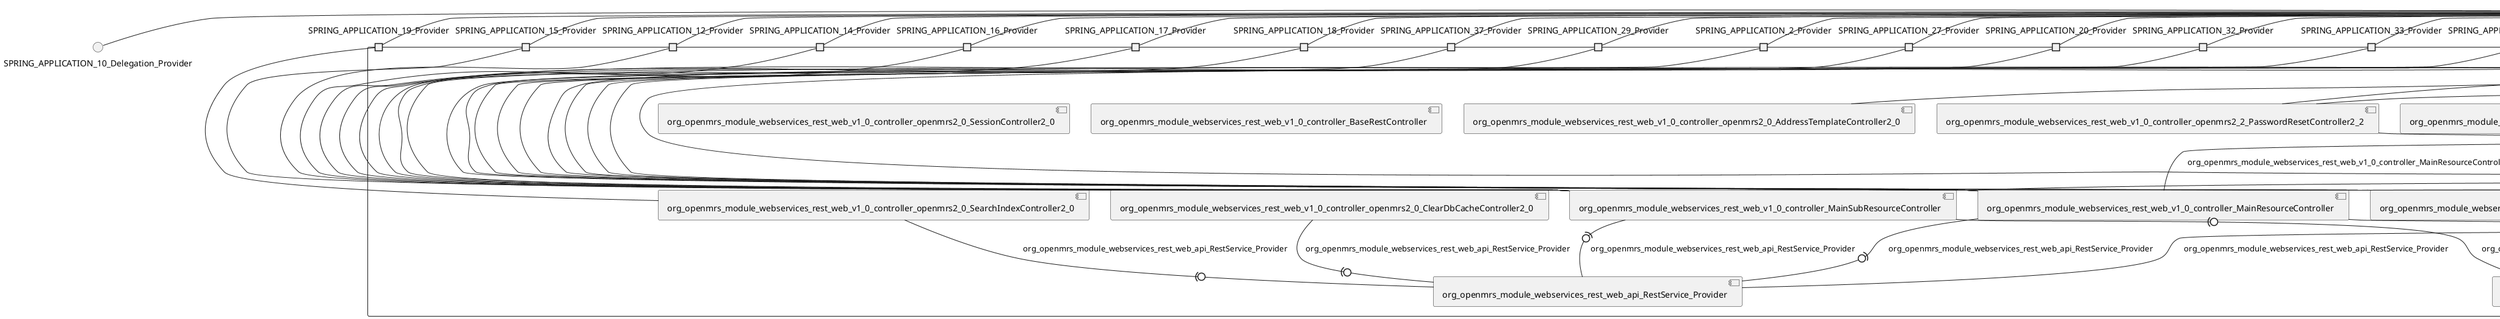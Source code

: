 @startuml
skinparam fixCircleLabelOverlapping true
skinparam componentStyle uml2
() SPRING_APPLICATION_10_Delegation_Provider
() SPRING_APPLICATION_11_Delegation_Provider
() SPRING_APPLICATION_12_Delegation_Provider
() SPRING_APPLICATION_13_Delegation_Provider
() SPRING_APPLICATION_14_Delegation_Provider
() SPRING_APPLICATION_15_Delegation_Provider
() SPRING_APPLICATION_16_Delegation_Provider
() SPRING_APPLICATION_17_Delegation_Provider
() SPRING_APPLICATION_18_Delegation_Provider
() SPRING_APPLICATION_19_Delegation_Provider
() SPRING_APPLICATION_20_Delegation_Provider
() SPRING_APPLICATION_21_Delegation_Provider
() SPRING_APPLICATION_22_Delegation_Provider
() SPRING_APPLICATION_23_Delegation_Provider
() SPRING_APPLICATION_24_Delegation_Provider
() SPRING_APPLICATION_25_Delegation_Provider
() SPRING_APPLICATION_26_Delegation_Provider
() SPRING_APPLICATION_27_Delegation_Provider
() SPRING_APPLICATION_28_Delegation_Provider
() SPRING_APPLICATION_29_Delegation_Provider
() SPRING_APPLICATION_2_Delegation_Provider
() SPRING_APPLICATION_30_Delegation_Provider
() SPRING_APPLICATION_31_Delegation_Provider
() SPRING_APPLICATION_32_Delegation_Provider
() SPRING_APPLICATION_33_Delegation_Provider
() SPRING_APPLICATION_34_Delegation_Provider
() SPRING_APPLICATION_35_Delegation_Provider
() SPRING_APPLICATION_36_Delegation_Provider
() SPRING_APPLICATION_37_Delegation_Provider
() SPRING_APPLICATION_38_Delegation_Provider
() SPRING_APPLICATION_3_Delegation_Provider
() SPRING_APPLICATION_4_Delegation_Provider
() SPRING_APPLICATION_5_Delegation_Provider
() SPRING_APPLICATION_6_Delegation_Provider
() SPRING_APPLICATION_7_Delegation_Provider
() SPRING_APPLICATION_8_Delegation_Provider
() SPRING_APPLICATION_9_Delegation_Provider
() SPRING_APPLICATION_Delegation_Provider
() SPRING_APPLICATION_module_webservices_rest_apiDocs_Delegation_Provider
() SPRING_APPLICATION_module_webservices_rest_settings_Delegation_Provider
() SPRING_APPLICATION_module_webservices_rest_swagger_json_Delegation_Provider
() SPRING_APPLICATION_rest_unknownResource_Delegation_Provider
() SPRING_APPLICATION_rest_v1_form_value_Delegation_Provider
() SPRING_APPLICATION_rest_v1_hl7_Delegation_Provider
() SPRING_APPLICATION_value_Delegation_Provider
rectangle System {
[org_openmrs_api_DatatypeService_Provider] [[openmrs-openmrs-core.repository#_Ia0l13x4Ee-H8NUlmHA4RA]]
[org_openmrs_api_FormService_Provider] [[openmrs-openmrs-core.repository#_Ia0l13x4Ee-H8NUlmHA4RA]]
[org_openmrs_api_ObsService_Provider] [[openmrs-openmrs-core.repository#_Ia0l13x4Ee-H8NUlmHA4RA]]
[org_openmrs_api_UserService_Provider] [[openmrs-openmrs-core.repository#_Ia0l13x4Ee-H8NUlmHA4RA]]
[org_openmrs_module_webservices_rest_web_api_RestService_Provider] [[openmrs-openmrs-core.repository#_Ia0l13x4Ee-H8NUlmHA4RA]]
[org_openmrs_module_webservices_rest_web_controller_SettingsFormController] [[openmrs-openmrs-core.repository#_Ia0l13x4Ee-H8NUlmHA4RA]]
[org_openmrs_module_webservices_rest_web_controller_SwaggerDocController] [[openmrs-openmrs-core.repository#_Ia0l13x4Ee-H8NUlmHA4RA]]
[org_openmrs_module_webservices_rest_web_controller_SwaggerSpecificationController] [[openmrs-openmrs-core.repository#_Ia0l13x4Ee-H8NUlmHA4RA]]
[org_openmrs_module_webservices_rest_web_v1_0_controller_BaseRestController] [[openmrs-openmrs-core.repository#_Ia0l13x4Ee-H8NUlmHA4RA]]
[org_openmrs_module_webservices_rest_web_v1_0_controller_BaseUriSetup] [[openmrs-openmrs-core.repository#_Ia0l13x4Ee-H8NUlmHA4RA]]
[org_openmrs_module_webservices_rest_web_v1_0_controller_MainResourceController] [[openmrs-openmrs-core.repository#_Ia0l13x4Ee-H8NUlmHA4RA]]
[org_openmrs_module_webservices_rest_web_v1_0_controller_MainSubResourceController] [[openmrs-openmrs-core.repository#_Ia0l13x4Ee-H8NUlmHA4RA]]
[org_openmrs_module_webservices_rest_web_v1_0_controller_UnknownResourceController] [[openmrs-openmrs-core.repository#_Ia0l13x4Ee-H8NUlmHA4RA]]
[org_openmrs_module_webservices_rest_web_v1_0_controller_openmrs1_8_ChangePasswordController1_8] [[openmrs-openmrs-core.repository#_Ia0l13x4Ee-H8NUlmHA4RA]]
[org_openmrs_module_webservices_rest_web_v1_0_controller_openmrs1_8_HL7MessageController1_8] [[openmrs-openmrs-core.repository#_Ia0l13x4Ee-H8NUlmHA4RA]]
[org_openmrs_module_webservices_rest_web_v1_0_controller_openmrs1_8_ObsComplexValueController1_8] [[openmrs-openmrs-core.repository#_Ia0l13x4Ee-H8NUlmHA4RA]]
[org_openmrs_module_webservices_rest_web_v1_0_controller_openmrs1_9_ClobDatatypeStorageController] [[openmrs-openmrs-core.repository#_Ia0l13x4Ee-H8NUlmHA4RA]]
[org_openmrs_module_webservices_rest_web_v1_0_controller_openmrs1_9_ConceptReferenceController1_9] [[openmrs-openmrs-core.repository#_Ia0l13x4Ee-H8NUlmHA4RA]]
[org_openmrs_module_webservices_rest_web_v1_0_controller_openmrs1_9_FormResourceController1_9] [[openmrs-openmrs-core.repository#_Ia0l13x4Ee-H8NUlmHA4RA]]
[org_openmrs_module_webservices_rest_web_v1_0_controller_openmrs1_9_SessionController1_9] [[openmrs-openmrs-core.repository#_Ia0l13x4Ee-H8NUlmHA4RA]]
[org_openmrs_module_webservices_rest_web_v1_0_controller_openmrs2_0_AddressTemplateController2_0] [[openmrs-openmrs-core.repository#_Ia0l13x4Ee-H8NUlmHA4RA]]
[org_openmrs_module_webservices_rest_web_v1_0_controller_openmrs2_0_ClearDbCacheController2_0] [[openmrs-openmrs-core.repository#_Ia0l13x4Ee-H8NUlmHA4RA]]
[org_openmrs_module_webservices_rest_web_v1_0_controller_openmrs2_0_ImplementationIdController2_0] [[openmrs-openmrs-core.repository#_Ia0l13x4Ee-H8NUlmHA4RA]]
[org_openmrs_module_webservices_rest_web_v1_0_controller_openmrs2_0_LocaleAndThemeConfigurationController2_0] [[openmrs-openmrs-core.repository#_Ia0l13x4Ee-H8NUlmHA4RA]]
[org_openmrs_module_webservices_rest_web_v1_0_controller_openmrs2_0_LoggedInUsersController2_0] [[openmrs-openmrs-core.repository#_Ia0l13x4Ee-H8NUlmHA4RA]]
[org_openmrs_module_webservices_rest_web_v1_0_controller_openmrs2_0_NameTemplateController2_0] [[openmrs-openmrs-core.repository#_Ia0l13x4Ee-H8NUlmHA4RA]]
[org_openmrs_module_webservices_rest_web_v1_0_controller_openmrs2_0_SearchIndexController2_0] [[openmrs-openmrs-core.repository#_Ia0l13x4Ee-H8NUlmHA4RA]]
[org_openmrs_module_webservices_rest_web_v1_0_controller_openmrs2_0_SessionController2_0] [[openmrs-openmrs-core.repository#_Ia0l13x4Ee-H8NUlmHA4RA]]
[org_openmrs_module_webservices_rest_web_v1_0_controller_openmrs2_0_VisitConfigurationController2_0] [[openmrs-openmrs-core.repository#_Ia0l13x4Ee-H8NUlmHA4RA]]
[org_openmrs_module_webservices_rest_web_v1_0_controller_openmrs2_2_PasswordResetController2_2] [[openmrs-openmrs-core.repository#_Ia0l13x4Ee-H8NUlmHA4RA]]
port SPRING_APPLICATION_10_Provider
SPRING_APPLICATION_10_Delegation_Provider - SPRING_APPLICATION_10_Provider
SPRING_APPLICATION_10_Provider - [org_openmrs_module_webservices_rest_web_v1_0_controller_openmrs2_0_AddressTemplateController2_0]
port SPRING_APPLICATION_11_Provider
SPRING_APPLICATION_11_Delegation_Provider - SPRING_APPLICATION_11_Provider
SPRING_APPLICATION_11_Provider - [org_openmrs_module_webservices_rest_web_v1_0_controller_openmrs2_2_PasswordResetController2_2]
port SPRING_APPLICATION_12_Provider
SPRING_APPLICATION_12_Delegation_Provider - SPRING_APPLICATION_12_Provider
SPRING_APPLICATION_12_Provider - [org_openmrs_module_webservices_rest_web_v1_0_controller_MainSubResourceController]
port SPRING_APPLICATION_13_Provider
SPRING_APPLICATION_13_Delegation_Provider - SPRING_APPLICATION_13_Provider
SPRING_APPLICATION_13_Provider - [org_openmrs_module_webservices_rest_web_v1_0_controller_openmrs1_8_ChangePasswordController1_8]
port SPRING_APPLICATION_14_Provider
SPRING_APPLICATION_14_Delegation_Provider - SPRING_APPLICATION_14_Provider
SPRING_APPLICATION_14_Provider - [org_openmrs_module_webservices_rest_web_v1_0_controller_MainSubResourceController]
port SPRING_APPLICATION_15_Provider
SPRING_APPLICATION_15_Delegation_Provider - SPRING_APPLICATION_15_Provider
SPRING_APPLICATION_15_Provider - [org_openmrs_module_webservices_rest_web_v1_0_controller_openmrs2_0_ClearDbCacheController2_0]
port SPRING_APPLICATION_16_Provider
SPRING_APPLICATION_16_Delegation_Provider - SPRING_APPLICATION_16_Provider
SPRING_APPLICATION_16_Provider - [org_openmrs_module_webservices_rest_web_v1_0_controller_MainSubResourceController]
port SPRING_APPLICATION_17_Provider
SPRING_APPLICATION_17_Delegation_Provider - SPRING_APPLICATION_17_Provider
SPRING_APPLICATION_17_Provider - [org_openmrs_module_webservices_rest_web_v1_0_controller_MainSubResourceController]
port SPRING_APPLICATION_18_Provider
SPRING_APPLICATION_18_Delegation_Provider - SPRING_APPLICATION_18_Provider
SPRING_APPLICATION_18_Provider - [org_openmrs_module_webservices_rest_web_v1_0_controller_MainSubResourceController]
port SPRING_APPLICATION_19_Provider
SPRING_APPLICATION_19_Delegation_Provider - SPRING_APPLICATION_19_Provider
SPRING_APPLICATION_19_Provider - [org_openmrs_module_webservices_rest_web_v1_0_controller_openmrs2_0_SearchIndexController2_0]
port SPRING_APPLICATION_20_Provider
SPRING_APPLICATION_20_Delegation_Provider - SPRING_APPLICATION_20_Provider
SPRING_APPLICATION_20_Provider - [org_openmrs_module_webservices_rest_web_v1_0_controller_MainResourceController]
port SPRING_APPLICATION_21_Provider
SPRING_APPLICATION_21_Delegation_Provider - SPRING_APPLICATION_21_Provider
SPRING_APPLICATION_21_Provider - [org_openmrs_module_webservices_rest_web_v1_0_controller_MainResourceController]
port SPRING_APPLICATION_22_Provider
SPRING_APPLICATION_22_Delegation_Provider - SPRING_APPLICATION_22_Provider
SPRING_APPLICATION_22_Provider - [org_openmrs_module_webservices_rest_web_v1_0_controller_openmrs1_9_ClobDatatypeStorageController]
port SPRING_APPLICATION_23_Provider
SPRING_APPLICATION_23_Delegation_Provider - SPRING_APPLICATION_23_Provider
SPRING_APPLICATION_23_Provider - [org_openmrs_module_webservices_rest_web_v1_0_controller_openmrs2_0_VisitConfigurationController2_0]
port SPRING_APPLICATION_24_Provider
SPRING_APPLICATION_24_Delegation_Provider - SPRING_APPLICATION_24_Provider
SPRING_APPLICATION_24_Provider - [org_openmrs_module_webservices_rest_web_v1_0_controller_openmrs1_9_ClobDatatypeStorageController]
port SPRING_APPLICATION_25_Provider
SPRING_APPLICATION_25_Delegation_Provider - SPRING_APPLICATION_25_Provider
SPRING_APPLICATION_25_Provider - [org_openmrs_module_webservices_rest_web_v1_0_controller_openmrs2_2_PasswordResetController2_2]
port SPRING_APPLICATION_26_Provider
SPRING_APPLICATION_26_Delegation_Provider - SPRING_APPLICATION_26_Provider
SPRING_APPLICATION_26_Provider - [org_openmrs_module_webservices_rest_web_v1_0_controller_openmrs2_0_LocaleAndThemeConfigurationController2_0]
port SPRING_APPLICATION_27_Provider
SPRING_APPLICATION_27_Delegation_Provider - SPRING_APPLICATION_27_Provider
SPRING_APPLICATION_27_Provider - [org_openmrs_module_webservices_rest_web_v1_0_controller_MainResourceController]
port SPRING_APPLICATION_28_Provider
SPRING_APPLICATION_28_Delegation_Provider - SPRING_APPLICATION_28_Provider
SPRING_APPLICATION_28_Provider - [org_openmrs_module_webservices_rest_web_v1_0_controller_openmrs2_0_LoggedInUsersController2_0]
port SPRING_APPLICATION_29_Provider
SPRING_APPLICATION_29_Delegation_Provider - SPRING_APPLICATION_29_Provider
SPRING_APPLICATION_29_Provider - [org_openmrs_module_webservices_rest_web_v1_0_controller_MainSubResourceController]
port SPRING_APPLICATION_2_Provider
SPRING_APPLICATION_2_Delegation_Provider - SPRING_APPLICATION_2_Provider
SPRING_APPLICATION_2_Provider - [org_openmrs_module_webservices_rest_web_v1_0_controller_MainSubResourceController]
port SPRING_APPLICATION_30_Provider
SPRING_APPLICATION_30_Delegation_Provider - SPRING_APPLICATION_30_Provider
SPRING_APPLICATION_30_Provider - [org_openmrs_module_webservices_rest_web_v1_0_controller_openmrs2_0_VisitConfigurationController2_0]
port SPRING_APPLICATION_31_Provider
SPRING_APPLICATION_31_Delegation_Provider - SPRING_APPLICATION_31_Provider
SPRING_APPLICATION_31_Provider - [org_openmrs_module_webservices_rest_web_v1_0_controller_openmrs1_9_SessionController1_9]
port SPRING_APPLICATION_32_Provider
SPRING_APPLICATION_32_Delegation_Provider - SPRING_APPLICATION_32_Provider
SPRING_APPLICATION_32_Provider - [org_openmrs_module_webservices_rest_web_v1_0_controller_MainResourceController]
port SPRING_APPLICATION_33_Provider
SPRING_APPLICATION_33_Delegation_Provider - SPRING_APPLICATION_33_Provider
SPRING_APPLICATION_33_Provider - [org_openmrs_module_webservices_rest_web_v1_0_controller_MainResourceController]
port SPRING_APPLICATION_34_Provider
SPRING_APPLICATION_34_Delegation_Provider - SPRING_APPLICATION_34_Provider
SPRING_APPLICATION_34_Provider - [org_openmrs_module_webservices_rest_web_v1_0_controller_openmrs1_9_ClobDatatypeStorageController]
port SPRING_APPLICATION_35_Provider
SPRING_APPLICATION_35_Delegation_Provider - SPRING_APPLICATION_35_Provider
SPRING_APPLICATION_35_Provider - [org_openmrs_module_webservices_rest_web_v1_0_controller_openmrs2_0_NameTemplateController2_0]
port SPRING_APPLICATION_36_Provider
SPRING_APPLICATION_36_Delegation_Provider - SPRING_APPLICATION_36_Provider
SPRING_APPLICATION_36_Provider - [org_openmrs_module_webservices_rest_web_v1_0_controller_MainResourceController]
port SPRING_APPLICATION_37_Provider
SPRING_APPLICATION_37_Delegation_Provider - SPRING_APPLICATION_37_Provider
SPRING_APPLICATION_37_Provider - [org_openmrs_module_webservices_rest_web_v1_0_controller_MainSubResourceController]
port SPRING_APPLICATION_38_Provider
SPRING_APPLICATION_38_Delegation_Provider - SPRING_APPLICATION_38_Provider
SPRING_APPLICATION_38_Provider - [org_openmrs_module_webservices_rest_web_v1_0_controller_openmrs1_9_ConceptReferenceController1_9]
port SPRING_APPLICATION_3_Provider
SPRING_APPLICATION_3_Delegation_Provider - SPRING_APPLICATION_3_Provider
SPRING_APPLICATION_3_Provider - [org_openmrs_module_webservices_rest_web_v1_0_controller_openmrs2_0_LocaleAndThemeConfigurationController2_0]
port SPRING_APPLICATION_4_Provider
SPRING_APPLICATION_4_Delegation_Provider - SPRING_APPLICATION_4_Provider
SPRING_APPLICATION_4_Provider - [org_openmrs_module_webservices_rest_web_v1_0_controller_openmrs1_8_ChangePasswordController1_8]
port SPRING_APPLICATION_5_Provider
SPRING_APPLICATION_5_Delegation_Provider - SPRING_APPLICATION_5_Provider
SPRING_APPLICATION_5_Provider - [org_openmrs_module_webservices_rest_web_v1_0_controller_openmrs1_9_SessionController1_9]
port SPRING_APPLICATION_6_Provider
SPRING_APPLICATION_6_Delegation_Provider - SPRING_APPLICATION_6_Provider
SPRING_APPLICATION_6_Provider - [org_openmrs_module_webservices_rest_web_v1_0_controller_openmrs2_0_ImplementationIdController2_0]
port SPRING_APPLICATION_7_Provider
SPRING_APPLICATION_7_Delegation_Provider - SPRING_APPLICATION_7_Provider
SPRING_APPLICATION_7_Provider - [org_openmrs_module_webservices_rest_web_v1_0_controller_openmrs1_9_SessionController1_9]
port SPRING_APPLICATION_8_Provider
SPRING_APPLICATION_8_Delegation_Provider - SPRING_APPLICATION_8_Provider
SPRING_APPLICATION_8_Provider - [org_openmrs_module_webservices_rest_web_v1_0_controller_MainSubResourceController]
port SPRING_APPLICATION_9_Provider
SPRING_APPLICATION_9_Delegation_Provider - SPRING_APPLICATION_9_Provider
SPRING_APPLICATION_9_Provider - [org_openmrs_module_webservices_rest_web_v1_0_controller_openmrs2_0_ImplementationIdController2_0]
port SPRING_APPLICATION_Provider
SPRING_APPLICATION_Delegation_Provider - SPRING_APPLICATION_Provider
SPRING_APPLICATION_Provider - [org_openmrs_module_webservices_rest_web_v1_0_controller_MainResourceController]
port SPRING_APPLICATION_module_webservices_rest_apiDocs_Provider
SPRING_APPLICATION_module_webservices_rest_apiDocs_Delegation_Provider - SPRING_APPLICATION_module_webservices_rest_apiDocs_Provider
SPRING_APPLICATION_module_webservices_rest_apiDocs_Provider - [org_openmrs_module_webservices_rest_web_controller_SwaggerDocController]
port SPRING_APPLICATION_module_webservices_rest_settings_Provider
SPRING_APPLICATION_module_webservices_rest_settings_Delegation_Provider - SPRING_APPLICATION_module_webservices_rest_settings_Provider
SPRING_APPLICATION_module_webservices_rest_settings_Provider - [org_openmrs_module_webservices_rest_web_controller_SettingsFormController]
port SPRING_APPLICATION_module_webservices_rest_swagger_json_Provider
SPRING_APPLICATION_module_webservices_rest_swagger_json_Delegation_Provider - SPRING_APPLICATION_module_webservices_rest_swagger_json_Provider
SPRING_APPLICATION_module_webservices_rest_swagger_json_Provider - [org_openmrs_module_webservices_rest_web_controller_SwaggerSpecificationController]
port SPRING_APPLICATION_rest_unknownResource_Provider
SPRING_APPLICATION_rest_unknownResource_Delegation_Provider - SPRING_APPLICATION_rest_unknownResource_Provider
SPRING_APPLICATION_rest_unknownResource_Provider - [org_openmrs_module_webservices_rest_web_v1_0_controller_UnknownResourceController]
port SPRING_APPLICATION_rest_v1_form_value_Provider
SPRING_APPLICATION_rest_v1_form_value_Delegation_Provider - SPRING_APPLICATION_rest_v1_form_value_Provider
SPRING_APPLICATION_rest_v1_form_value_Provider - [org_openmrs_module_webservices_rest_web_v1_0_controller_openmrs1_9_FormResourceController1_9]
port SPRING_APPLICATION_rest_v1_hl7_Provider
SPRING_APPLICATION_rest_v1_hl7_Delegation_Provider - SPRING_APPLICATION_rest_v1_hl7_Provider
SPRING_APPLICATION_rest_v1_hl7_Provider - [org_openmrs_module_webservices_rest_web_v1_0_controller_openmrs1_8_HL7MessageController1_8]
port SPRING_APPLICATION_value_Provider
SPRING_APPLICATION_value_Delegation_Provider - SPRING_APPLICATION_value_Provider
SPRING_APPLICATION_value_Provider - [org_openmrs_module_webservices_rest_web_v1_0_controller_openmrs1_8_ObsComplexValueController1_8]
[org_openmrs_module_webservices_rest_web_v1_0_controller_openmrs1_9_ClobDatatypeStorageController] -(0- [org_openmrs_api_DatatypeService_Provider] : org_openmrs_api_DatatypeService_Provider
[org_openmrs_module_webservices_rest_web_v1_0_controller_openmrs1_9_FormResourceController1_9] -(0- [org_openmrs_api_FormService_Provider] : org_openmrs_api_FormService_Provider
[org_openmrs_module_webservices_rest_web_v1_0_controller_openmrs1_8_ObsComplexValueController1_8] -(0- [org_openmrs_api_ObsService_Provider] : org_openmrs_api_ObsService_Provider
[org_openmrs_module_webservices_rest_web_v1_0_controller_openmrs1_8_ChangePasswordController1_8] -(0- [org_openmrs_api_UserService_Provider] : org_openmrs_api_UserService_Provider
[org_openmrs_module_webservices_rest_web_v1_0_controller_openmrs2_2_PasswordResetController2_2] -(0- [org_openmrs_api_UserService_Provider] : org_openmrs_api_UserService_Provider
[org_openmrs_module_webservices_rest_web_v1_0_controller_openmrs2_0_ClearDbCacheController2_0] -(0- [org_openmrs_module_webservices_rest_web_api_RestService_Provider] : org_openmrs_module_webservices_rest_web_api_RestService_Provider
[org_openmrs_module_webservices_rest_web_v1_0_controller_MainResourceController] -(0- [org_openmrs_module_webservices_rest_web_api_RestService_Provider] : org_openmrs_module_webservices_rest_web_api_RestService_Provider
[org_openmrs_module_webservices_rest_web_v1_0_controller_MainSubResourceController] -(0- [org_openmrs_module_webservices_rest_web_api_RestService_Provider] : org_openmrs_module_webservices_rest_web_api_RestService_Provider
[org_openmrs_module_webservices_rest_web_v1_0_controller_openmrs1_9_SessionController1_9] -(0- [org_openmrs_module_webservices_rest_web_api_RestService_Provider] : org_openmrs_module_webservices_rest_web_api_RestService_Provider
[org_openmrs_module_webservices_rest_web_v1_0_controller_openmrs2_0_SearchIndexController2_0] -(0- [org_openmrs_module_webservices_rest_web_api_RestService_Provider] : org_openmrs_module_webservices_rest_web_api_RestService_Provider
[org_openmrs_module_webservices_rest_web_v1_0_controller_MainSubResourceController] -(0- [org_openmrs_module_webservices_rest_web_v1_0_controller_BaseUriSetup] : org_openmrs_module_webservices_rest_web_v1_0_controller_BaseUriSetup_Provider
[org_openmrs_module_webservices_rest_web_v1_0_controller_MainResourceController] -(0- [org_openmrs_module_webservices_rest_web_v1_0_controller_BaseUriSetup] : org_openmrs_module_webservices_rest_web_v1_0_controller_BaseUriSetup_Provider
[org_openmrs_module_webservices_rest_web_v1_0_controller_openmrs1_8_HL7MessageController1_8] -(0- [org_openmrs_module_webservices_rest_web_v1_0_controller_MainResourceController] : org_openmrs_module_webservices_rest_web_v1_0_controller_MainResourceController_Provider
[org_openmrs_module_webservices_rest_web_v1_0_controller_openmrs1_9_FormResourceController1_9] -(0- [org_openmrs_module_webservices_rest_web_v1_0_controller_openmrs1_9_ClobDatatypeStorageController] : org_openmrs_module_webservices_rest_web_v1_0_controller_openmrs1_9_ClobDatatypeStorageController_Provider
}

@enduml
